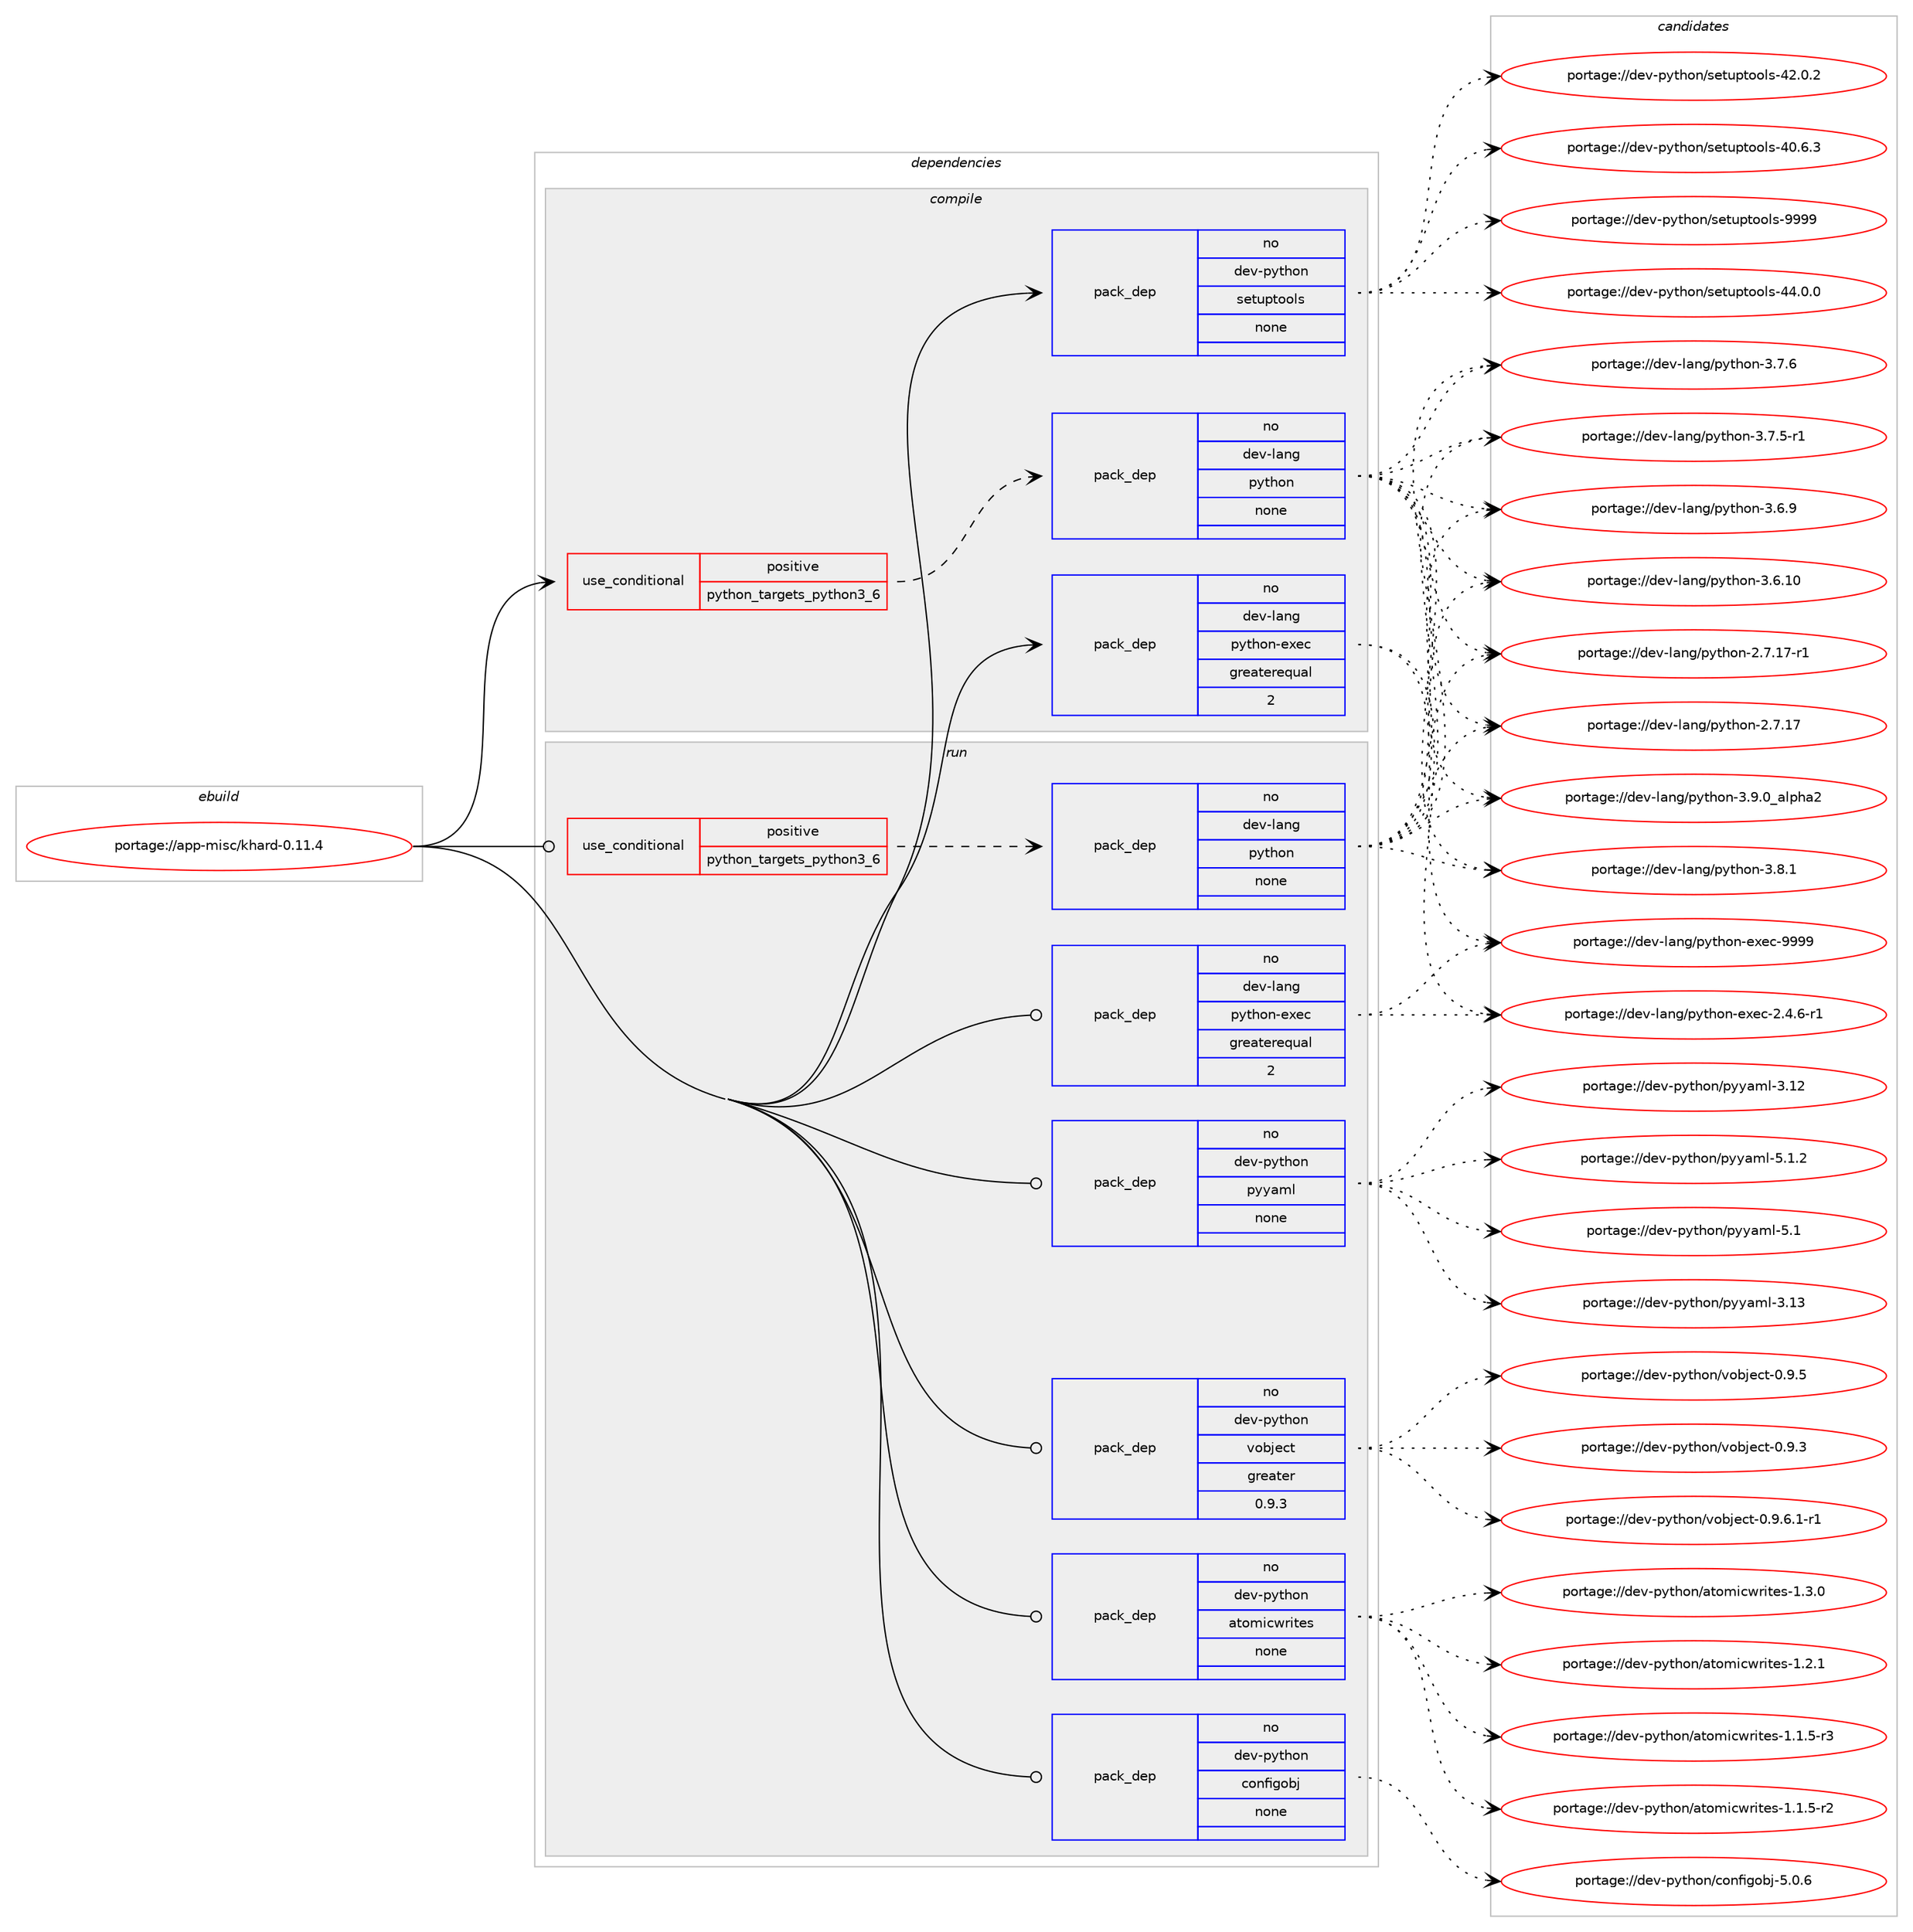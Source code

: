 digraph prolog {

# *************
# Graph options
# *************

newrank=true;
concentrate=true;
compound=true;
graph [rankdir=LR,fontname=Helvetica,fontsize=10,ranksep=1.5];#, ranksep=2.5, nodesep=0.2];
edge  [arrowhead=vee];
node  [fontname=Helvetica,fontsize=10];

# **********
# The ebuild
# **********

subgraph cluster_leftcol {
color=gray;
rank=same;
label=<<i>ebuild</i>>;
id [label="portage://app-misc/khard-0.11.4", color=red, width=4, href="../app-misc/khard-0.11.4.svg"];
}

# ****************
# The dependencies
# ****************

subgraph cluster_midcol {
color=gray;
label=<<i>dependencies</i>>;
subgraph cluster_compile {
fillcolor="#eeeeee";
style=filled;
label=<<i>compile</i>>;
subgraph cond143281 {
dependency611637 [label=<<TABLE BORDER="0" CELLBORDER="1" CELLSPACING="0" CELLPADDING="4"><TR><TD ROWSPAN="3" CELLPADDING="10">use_conditional</TD></TR><TR><TD>positive</TD></TR><TR><TD>python_targets_python3_6</TD></TR></TABLE>>, shape=none, color=red];
subgraph pack460168 {
dependency611638 [label=<<TABLE BORDER="0" CELLBORDER="1" CELLSPACING="0" CELLPADDING="4" WIDTH="220"><TR><TD ROWSPAN="6" CELLPADDING="30">pack_dep</TD></TR><TR><TD WIDTH="110">no</TD></TR><TR><TD>dev-lang</TD></TR><TR><TD>python</TD></TR><TR><TD>none</TD></TR><TR><TD></TD></TR></TABLE>>, shape=none, color=blue];
}
dependency611637:e -> dependency611638:w [weight=20,style="dashed",arrowhead="vee"];
}
id:e -> dependency611637:w [weight=20,style="solid",arrowhead="vee"];
subgraph pack460169 {
dependency611639 [label=<<TABLE BORDER="0" CELLBORDER="1" CELLSPACING="0" CELLPADDING="4" WIDTH="220"><TR><TD ROWSPAN="6" CELLPADDING="30">pack_dep</TD></TR><TR><TD WIDTH="110">no</TD></TR><TR><TD>dev-lang</TD></TR><TR><TD>python-exec</TD></TR><TR><TD>greaterequal</TD></TR><TR><TD>2</TD></TR></TABLE>>, shape=none, color=blue];
}
id:e -> dependency611639:w [weight=20,style="solid",arrowhead="vee"];
subgraph pack460170 {
dependency611640 [label=<<TABLE BORDER="0" CELLBORDER="1" CELLSPACING="0" CELLPADDING="4" WIDTH="220"><TR><TD ROWSPAN="6" CELLPADDING="30">pack_dep</TD></TR><TR><TD WIDTH="110">no</TD></TR><TR><TD>dev-python</TD></TR><TR><TD>setuptools</TD></TR><TR><TD>none</TD></TR><TR><TD></TD></TR></TABLE>>, shape=none, color=blue];
}
id:e -> dependency611640:w [weight=20,style="solid",arrowhead="vee"];
}
subgraph cluster_compileandrun {
fillcolor="#eeeeee";
style=filled;
label=<<i>compile and run</i>>;
}
subgraph cluster_run {
fillcolor="#eeeeee";
style=filled;
label=<<i>run</i>>;
subgraph cond143282 {
dependency611641 [label=<<TABLE BORDER="0" CELLBORDER="1" CELLSPACING="0" CELLPADDING="4"><TR><TD ROWSPAN="3" CELLPADDING="10">use_conditional</TD></TR><TR><TD>positive</TD></TR><TR><TD>python_targets_python3_6</TD></TR></TABLE>>, shape=none, color=red];
subgraph pack460171 {
dependency611642 [label=<<TABLE BORDER="0" CELLBORDER="1" CELLSPACING="0" CELLPADDING="4" WIDTH="220"><TR><TD ROWSPAN="6" CELLPADDING="30">pack_dep</TD></TR><TR><TD WIDTH="110">no</TD></TR><TR><TD>dev-lang</TD></TR><TR><TD>python</TD></TR><TR><TD>none</TD></TR><TR><TD></TD></TR></TABLE>>, shape=none, color=blue];
}
dependency611641:e -> dependency611642:w [weight=20,style="dashed",arrowhead="vee"];
}
id:e -> dependency611641:w [weight=20,style="solid",arrowhead="odot"];
subgraph pack460172 {
dependency611643 [label=<<TABLE BORDER="0" CELLBORDER="1" CELLSPACING="0" CELLPADDING="4" WIDTH="220"><TR><TD ROWSPAN="6" CELLPADDING="30">pack_dep</TD></TR><TR><TD WIDTH="110">no</TD></TR><TR><TD>dev-lang</TD></TR><TR><TD>python-exec</TD></TR><TR><TD>greaterequal</TD></TR><TR><TD>2</TD></TR></TABLE>>, shape=none, color=blue];
}
id:e -> dependency611643:w [weight=20,style="solid",arrowhead="odot"];
subgraph pack460173 {
dependency611644 [label=<<TABLE BORDER="0" CELLBORDER="1" CELLSPACING="0" CELLPADDING="4" WIDTH="220"><TR><TD ROWSPAN="6" CELLPADDING="30">pack_dep</TD></TR><TR><TD WIDTH="110">no</TD></TR><TR><TD>dev-python</TD></TR><TR><TD>atomicwrites</TD></TR><TR><TD>none</TD></TR><TR><TD></TD></TR></TABLE>>, shape=none, color=blue];
}
id:e -> dependency611644:w [weight=20,style="solid",arrowhead="odot"];
subgraph pack460174 {
dependency611645 [label=<<TABLE BORDER="0" CELLBORDER="1" CELLSPACING="0" CELLPADDING="4" WIDTH="220"><TR><TD ROWSPAN="6" CELLPADDING="30">pack_dep</TD></TR><TR><TD WIDTH="110">no</TD></TR><TR><TD>dev-python</TD></TR><TR><TD>configobj</TD></TR><TR><TD>none</TD></TR><TR><TD></TD></TR></TABLE>>, shape=none, color=blue];
}
id:e -> dependency611645:w [weight=20,style="solid",arrowhead="odot"];
subgraph pack460175 {
dependency611646 [label=<<TABLE BORDER="0" CELLBORDER="1" CELLSPACING="0" CELLPADDING="4" WIDTH="220"><TR><TD ROWSPAN="6" CELLPADDING="30">pack_dep</TD></TR><TR><TD WIDTH="110">no</TD></TR><TR><TD>dev-python</TD></TR><TR><TD>pyyaml</TD></TR><TR><TD>none</TD></TR><TR><TD></TD></TR></TABLE>>, shape=none, color=blue];
}
id:e -> dependency611646:w [weight=20,style="solid",arrowhead="odot"];
subgraph pack460176 {
dependency611647 [label=<<TABLE BORDER="0" CELLBORDER="1" CELLSPACING="0" CELLPADDING="4" WIDTH="220"><TR><TD ROWSPAN="6" CELLPADDING="30">pack_dep</TD></TR><TR><TD WIDTH="110">no</TD></TR><TR><TD>dev-python</TD></TR><TR><TD>vobject</TD></TR><TR><TD>greater</TD></TR><TR><TD>0.9.3</TD></TR></TABLE>>, shape=none, color=blue];
}
id:e -> dependency611647:w [weight=20,style="solid",arrowhead="odot"];
}
}

# **************
# The candidates
# **************

subgraph cluster_choices {
rank=same;
color=gray;
label=<<i>candidates</i>>;

subgraph choice460168 {
color=black;
nodesep=1;
choice10010111845108971101034711212111610411111045514657464895971081121049750 [label="portage://dev-lang/python-3.9.0_alpha2", color=red, width=4,href="../dev-lang/python-3.9.0_alpha2.svg"];
choice100101118451089711010347112121116104111110455146564649 [label="portage://dev-lang/python-3.8.1", color=red, width=4,href="../dev-lang/python-3.8.1.svg"];
choice100101118451089711010347112121116104111110455146554654 [label="portage://dev-lang/python-3.7.6", color=red, width=4,href="../dev-lang/python-3.7.6.svg"];
choice1001011184510897110103471121211161041111104551465546534511449 [label="portage://dev-lang/python-3.7.5-r1", color=red, width=4,href="../dev-lang/python-3.7.5-r1.svg"];
choice100101118451089711010347112121116104111110455146544657 [label="portage://dev-lang/python-3.6.9", color=red, width=4,href="../dev-lang/python-3.6.9.svg"];
choice10010111845108971101034711212111610411111045514654464948 [label="portage://dev-lang/python-3.6.10", color=red, width=4,href="../dev-lang/python-3.6.10.svg"];
choice100101118451089711010347112121116104111110455046554649554511449 [label="portage://dev-lang/python-2.7.17-r1", color=red, width=4,href="../dev-lang/python-2.7.17-r1.svg"];
choice10010111845108971101034711212111610411111045504655464955 [label="portage://dev-lang/python-2.7.17", color=red, width=4,href="../dev-lang/python-2.7.17.svg"];
dependency611638:e -> choice10010111845108971101034711212111610411111045514657464895971081121049750:w [style=dotted,weight="100"];
dependency611638:e -> choice100101118451089711010347112121116104111110455146564649:w [style=dotted,weight="100"];
dependency611638:e -> choice100101118451089711010347112121116104111110455146554654:w [style=dotted,weight="100"];
dependency611638:e -> choice1001011184510897110103471121211161041111104551465546534511449:w [style=dotted,weight="100"];
dependency611638:e -> choice100101118451089711010347112121116104111110455146544657:w [style=dotted,weight="100"];
dependency611638:e -> choice10010111845108971101034711212111610411111045514654464948:w [style=dotted,weight="100"];
dependency611638:e -> choice100101118451089711010347112121116104111110455046554649554511449:w [style=dotted,weight="100"];
dependency611638:e -> choice10010111845108971101034711212111610411111045504655464955:w [style=dotted,weight="100"];
}
subgraph choice460169 {
color=black;
nodesep=1;
choice10010111845108971101034711212111610411111045101120101994557575757 [label="portage://dev-lang/python-exec-9999", color=red, width=4,href="../dev-lang/python-exec-9999.svg"];
choice10010111845108971101034711212111610411111045101120101994550465246544511449 [label="portage://dev-lang/python-exec-2.4.6-r1", color=red, width=4,href="../dev-lang/python-exec-2.4.6-r1.svg"];
dependency611639:e -> choice10010111845108971101034711212111610411111045101120101994557575757:w [style=dotted,weight="100"];
dependency611639:e -> choice10010111845108971101034711212111610411111045101120101994550465246544511449:w [style=dotted,weight="100"];
}
subgraph choice460170 {
color=black;
nodesep=1;
choice10010111845112121116104111110471151011161171121161111111081154557575757 [label="portage://dev-python/setuptools-9999", color=red, width=4,href="../dev-python/setuptools-9999.svg"];
choice100101118451121211161041111104711510111611711211611111110811545525246484648 [label="portage://dev-python/setuptools-44.0.0", color=red, width=4,href="../dev-python/setuptools-44.0.0.svg"];
choice100101118451121211161041111104711510111611711211611111110811545525046484650 [label="portage://dev-python/setuptools-42.0.2", color=red, width=4,href="../dev-python/setuptools-42.0.2.svg"];
choice100101118451121211161041111104711510111611711211611111110811545524846544651 [label="portage://dev-python/setuptools-40.6.3", color=red, width=4,href="../dev-python/setuptools-40.6.3.svg"];
dependency611640:e -> choice10010111845112121116104111110471151011161171121161111111081154557575757:w [style=dotted,weight="100"];
dependency611640:e -> choice100101118451121211161041111104711510111611711211611111110811545525246484648:w [style=dotted,weight="100"];
dependency611640:e -> choice100101118451121211161041111104711510111611711211611111110811545525046484650:w [style=dotted,weight="100"];
dependency611640:e -> choice100101118451121211161041111104711510111611711211611111110811545524846544651:w [style=dotted,weight="100"];
}
subgraph choice460171 {
color=black;
nodesep=1;
choice10010111845108971101034711212111610411111045514657464895971081121049750 [label="portage://dev-lang/python-3.9.0_alpha2", color=red, width=4,href="../dev-lang/python-3.9.0_alpha2.svg"];
choice100101118451089711010347112121116104111110455146564649 [label="portage://dev-lang/python-3.8.1", color=red, width=4,href="../dev-lang/python-3.8.1.svg"];
choice100101118451089711010347112121116104111110455146554654 [label="portage://dev-lang/python-3.7.6", color=red, width=4,href="../dev-lang/python-3.7.6.svg"];
choice1001011184510897110103471121211161041111104551465546534511449 [label="portage://dev-lang/python-3.7.5-r1", color=red, width=4,href="../dev-lang/python-3.7.5-r1.svg"];
choice100101118451089711010347112121116104111110455146544657 [label="portage://dev-lang/python-3.6.9", color=red, width=4,href="../dev-lang/python-3.6.9.svg"];
choice10010111845108971101034711212111610411111045514654464948 [label="portage://dev-lang/python-3.6.10", color=red, width=4,href="../dev-lang/python-3.6.10.svg"];
choice100101118451089711010347112121116104111110455046554649554511449 [label="portage://dev-lang/python-2.7.17-r1", color=red, width=4,href="../dev-lang/python-2.7.17-r1.svg"];
choice10010111845108971101034711212111610411111045504655464955 [label="portage://dev-lang/python-2.7.17", color=red, width=4,href="../dev-lang/python-2.7.17.svg"];
dependency611642:e -> choice10010111845108971101034711212111610411111045514657464895971081121049750:w [style=dotted,weight="100"];
dependency611642:e -> choice100101118451089711010347112121116104111110455146564649:w [style=dotted,weight="100"];
dependency611642:e -> choice100101118451089711010347112121116104111110455146554654:w [style=dotted,weight="100"];
dependency611642:e -> choice1001011184510897110103471121211161041111104551465546534511449:w [style=dotted,weight="100"];
dependency611642:e -> choice100101118451089711010347112121116104111110455146544657:w [style=dotted,weight="100"];
dependency611642:e -> choice10010111845108971101034711212111610411111045514654464948:w [style=dotted,weight="100"];
dependency611642:e -> choice100101118451089711010347112121116104111110455046554649554511449:w [style=dotted,weight="100"];
dependency611642:e -> choice10010111845108971101034711212111610411111045504655464955:w [style=dotted,weight="100"];
}
subgraph choice460172 {
color=black;
nodesep=1;
choice10010111845108971101034711212111610411111045101120101994557575757 [label="portage://dev-lang/python-exec-9999", color=red, width=4,href="../dev-lang/python-exec-9999.svg"];
choice10010111845108971101034711212111610411111045101120101994550465246544511449 [label="portage://dev-lang/python-exec-2.4.6-r1", color=red, width=4,href="../dev-lang/python-exec-2.4.6-r1.svg"];
dependency611643:e -> choice10010111845108971101034711212111610411111045101120101994557575757:w [style=dotted,weight="100"];
dependency611643:e -> choice10010111845108971101034711212111610411111045101120101994550465246544511449:w [style=dotted,weight="100"];
}
subgraph choice460173 {
color=black;
nodesep=1;
choice10010111845112121116104111110479711611110910599119114105116101115454946514648 [label="portage://dev-python/atomicwrites-1.3.0", color=red, width=4,href="../dev-python/atomicwrites-1.3.0.svg"];
choice10010111845112121116104111110479711611110910599119114105116101115454946504649 [label="portage://dev-python/atomicwrites-1.2.1", color=red, width=4,href="../dev-python/atomicwrites-1.2.1.svg"];
choice100101118451121211161041111104797116111109105991191141051161011154549464946534511451 [label="portage://dev-python/atomicwrites-1.1.5-r3", color=red, width=4,href="../dev-python/atomicwrites-1.1.5-r3.svg"];
choice100101118451121211161041111104797116111109105991191141051161011154549464946534511450 [label="portage://dev-python/atomicwrites-1.1.5-r2", color=red, width=4,href="../dev-python/atomicwrites-1.1.5-r2.svg"];
dependency611644:e -> choice10010111845112121116104111110479711611110910599119114105116101115454946514648:w [style=dotted,weight="100"];
dependency611644:e -> choice10010111845112121116104111110479711611110910599119114105116101115454946504649:w [style=dotted,weight="100"];
dependency611644:e -> choice100101118451121211161041111104797116111109105991191141051161011154549464946534511451:w [style=dotted,weight="100"];
dependency611644:e -> choice100101118451121211161041111104797116111109105991191141051161011154549464946534511450:w [style=dotted,weight="100"];
}
subgraph choice460174 {
color=black;
nodesep=1;
choice10010111845112121116104111110479911111010210510311198106455346484654 [label="portage://dev-python/configobj-5.0.6", color=red, width=4,href="../dev-python/configobj-5.0.6.svg"];
dependency611645:e -> choice10010111845112121116104111110479911111010210510311198106455346484654:w [style=dotted,weight="100"];
}
subgraph choice460175 {
color=black;
nodesep=1;
choice100101118451121211161041111104711212112197109108455346494650 [label="portage://dev-python/pyyaml-5.1.2", color=red, width=4,href="../dev-python/pyyaml-5.1.2.svg"];
choice10010111845112121116104111110471121211219710910845534649 [label="portage://dev-python/pyyaml-5.1", color=red, width=4,href="../dev-python/pyyaml-5.1.svg"];
choice1001011184511212111610411111047112121121971091084551464951 [label="portage://dev-python/pyyaml-3.13", color=red, width=4,href="../dev-python/pyyaml-3.13.svg"];
choice1001011184511212111610411111047112121121971091084551464950 [label="portage://dev-python/pyyaml-3.12", color=red, width=4,href="../dev-python/pyyaml-3.12.svg"];
dependency611646:e -> choice100101118451121211161041111104711212112197109108455346494650:w [style=dotted,weight="100"];
dependency611646:e -> choice10010111845112121116104111110471121211219710910845534649:w [style=dotted,weight="100"];
dependency611646:e -> choice1001011184511212111610411111047112121121971091084551464951:w [style=dotted,weight="100"];
dependency611646:e -> choice1001011184511212111610411111047112121121971091084551464950:w [style=dotted,weight="100"];
}
subgraph choice460176 {
color=black;
nodesep=1;
choice1001011184511212111610411111047118111981061019911645484657465446494511449 [label="portage://dev-python/vobject-0.9.6.1-r1", color=red, width=4,href="../dev-python/vobject-0.9.6.1-r1.svg"];
choice10010111845112121116104111110471181119810610199116454846574653 [label="portage://dev-python/vobject-0.9.5", color=red, width=4,href="../dev-python/vobject-0.9.5.svg"];
choice10010111845112121116104111110471181119810610199116454846574651 [label="portage://dev-python/vobject-0.9.3", color=red, width=4,href="../dev-python/vobject-0.9.3.svg"];
dependency611647:e -> choice1001011184511212111610411111047118111981061019911645484657465446494511449:w [style=dotted,weight="100"];
dependency611647:e -> choice10010111845112121116104111110471181119810610199116454846574653:w [style=dotted,weight="100"];
dependency611647:e -> choice10010111845112121116104111110471181119810610199116454846574651:w [style=dotted,weight="100"];
}
}

}
